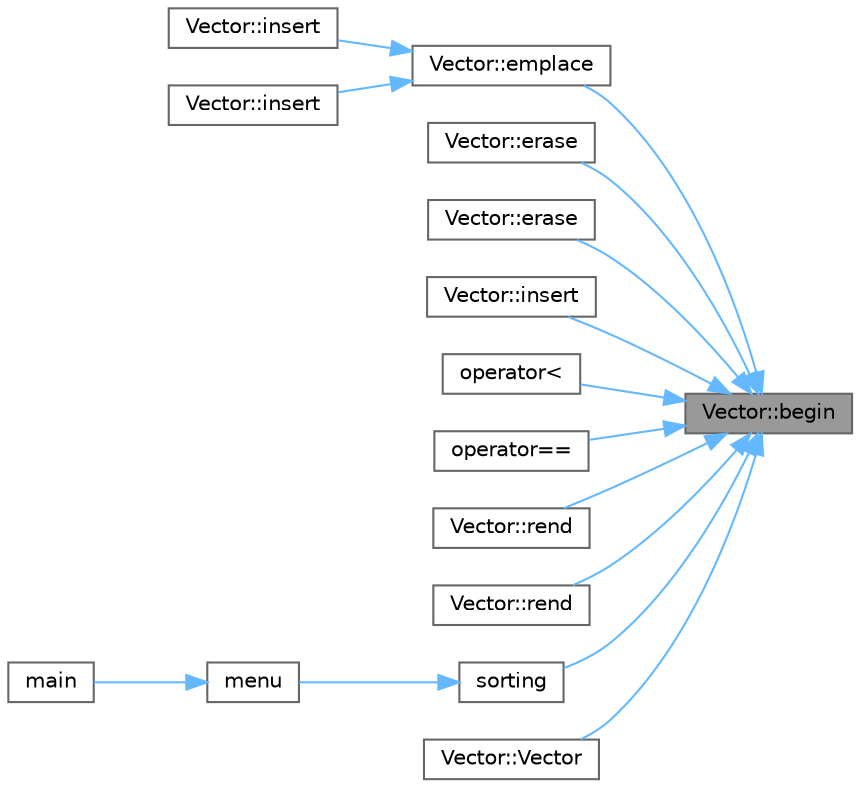 digraph "Vector::begin"
{
 // LATEX_PDF_SIZE
  bgcolor="transparent";
  edge [fontname=Helvetica,fontsize=10,labelfontname=Helvetica,labelfontsize=10];
  node [fontname=Helvetica,fontsize=10,shape=box,height=0.2,width=0.4];
  rankdir="RL";
  Node1 [id="Node000001",label="Vector::begin",height=0.2,width=0.4,color="gray40", fillcolor="grey60", style="filled", fontcolor="black",tooltip=" "];
  Node1 -> Node2 [id="edge1_Node000001_Node000002",dir="back",color="steelblue1",style="solid",tooltip=" "];
  Node2 [id="Node000002",label="Vector::emplace",height=0.2,width=0.4,color="grey40", fillcolor="white", style="filled",URL="$class_vector.html#a6e7596194e3dc0ddc289017df291e179",tooltip=" "];
  Node2 -> Node3 [id="edge2_Node000002_Node000003",dir="back",color="steelblue1",style="solid",tooltip=" "];
  Node3 [id="Node000003",label="Vector::insert",height=0.2,width=0.4,color="grey40", fillcolor="white", style="filled",URL="$class_vector.html#a543330cea78641b32eb35d37e3642b51",tooltip=" "];
  Node2 -> Node4 [id="edge3_Node000002_Node000004",dir="back",color="steelblue1",style="solid",tooltip=" "];
  Node4 [id="Node000004",label="Vector::insert",height=0.2,width=0.4,color="grey40", fillcolor="white", style="filled",URL="$class_vector.html#a3deda2957a8d4ec73fb9a6f1218d550a",tooltip=" "];
  Node1 -> Node5 [id="edge4_Node000001_Node000005",dir="back",color="steelblue1",style="solid",tooltip=" "];
  Node5 [id="Node000005",label="Vector::erase",height=0.2,width=0.4,color="grey40", fillcolor="white", style="filled",URL="$class_vector.html#a4c79ccc14e48bf7efed8d57233b1d3ff",tooltip=" "];
  Node1 -> Node6 [id="edge5_Node000001_Node000006",dir="back",color="steelblue1",style="solid",tooltip=" "];
  Node6 [id="Node000006",label="Vector::erase",height=0.2,width=0.4,color="grey40", fillcolor="white", style="filled",URL="$class_vector.html#ada08ce2d41733da63bdeac9901d48a74",tooltip=" "];
  Node1 -> Node7 [id="edge6_Node000001_Node000007",dir="back",color="steelblue1",style="solid",tooltip=" "];
  Node7 [id="Node000007",label="Vector::insert",height=0.2,width=0.4,color="grey40", fillcolor="white", style="filled",URL="$class_vector.html#a4ff158eb21cf52087614b3f2e3ae0467",tooltip=" "];
  Node1 -> Node8 [id="edge7_Node000001_Node000008",dir="back",color="steelblue1",style="solid",tooltip=" "];
  Node8 [id="Node000008",label="operator\<",height=0.2,width=0.4,color="grey40", fillcolor="white", style="filled",URL="$_vector_8h.html#adaadc8683f897352d0d46dd4de21e352",tooltip=" "];
  Node1 -> Node9 [id="edge8_Node000001_Node000009",dir="back",color="steelblue1",style="solid",tooltip=" "];
  Node9 [id="Node000009",label="operator==",height=0.2,width=0.4,color="grey40", fillcolor="white", style="filled",URL="$_vector_8h.html#a4a042dd1c2e48b3e3e4f9a48c3e00a33",tooltip=" "];
  Node1 -> Node10 [id="edge9_Node000001_Node000010",dir="back",color="steelblue1",style="solid",tooltip=" "];
  Node10 [id="Node000010",label="Vector::rend",height=0.2,width=0.4,color="grey40", fillcolor="white", style="filled",URL="$class_vector.html#a1034cd20b0fcf0067b1fe198dea14672",tooltip=" "];
  Node1 -> Node11 [id="edge10_Node000001_Node000011",dir="back",color="steelblue1",style="solid",tooltip=" "];
  Node11 [id="Node000011",label="Vector::rend",height=0.2,width=0.4,color="grey40", fillcolor="white", style="filled",URL="$class_vector.html#afb561678461f36ba0a0adb79484ff394",tooltip=" "];
  Node1 -> Node12 [id="edge11_Node000001_Node000012",dir="back",color="steelblue1",style="solid",tooltip=" "];
  Node12 [id="Node000012",label="sorting",height=0.2,width=0.4,color="grey40", fillcolor="white", style="filled",URL="$program_8cpp.html#ae665872e872fdf8a53673a289cca1146",tooltip=" "];
  Node12 -> Node13 [id="edge12_Node000012_Node000013",dir="back",color="steelblue1",style="solid",tooltip=" "];
  Node13 [id="Node000013",label="menu",height=0.2,width=0.4,color="grey40", fillcolor="white", style="filled",URL="$program_8cpp.html#a13c277eb1fb391d8d0dc38fd604350ad",tooltip=" "];
  Node13 -> Node14 [id="edge13_Node000013_Node000014",dir="back",color="steelblue1",style="solid",tooltip=" "];
  Node14 [id="Node000014",label="main",height=0.2,width=0.4,color="grey40", fillcolor="white", style="filled",URL="$main_8cpp.html#ae66f6b31b5ad750f1fe042a706a4e3d4",tooltip=" "];
  Node1 -> Node15 [id="edge14_Node000001_Node000015",dir="back",color="steelblue1",style="solid",tooltip=" "];
  Node15 [id="Node000015",label="Vector::Vector",height=0.2,width=0.4,color="grey40", fillcolor="white", style="filled",URL="$class_vector.html#a8d4ab361a0285a27e994707c43e50b21",tooltip=" "];
}
